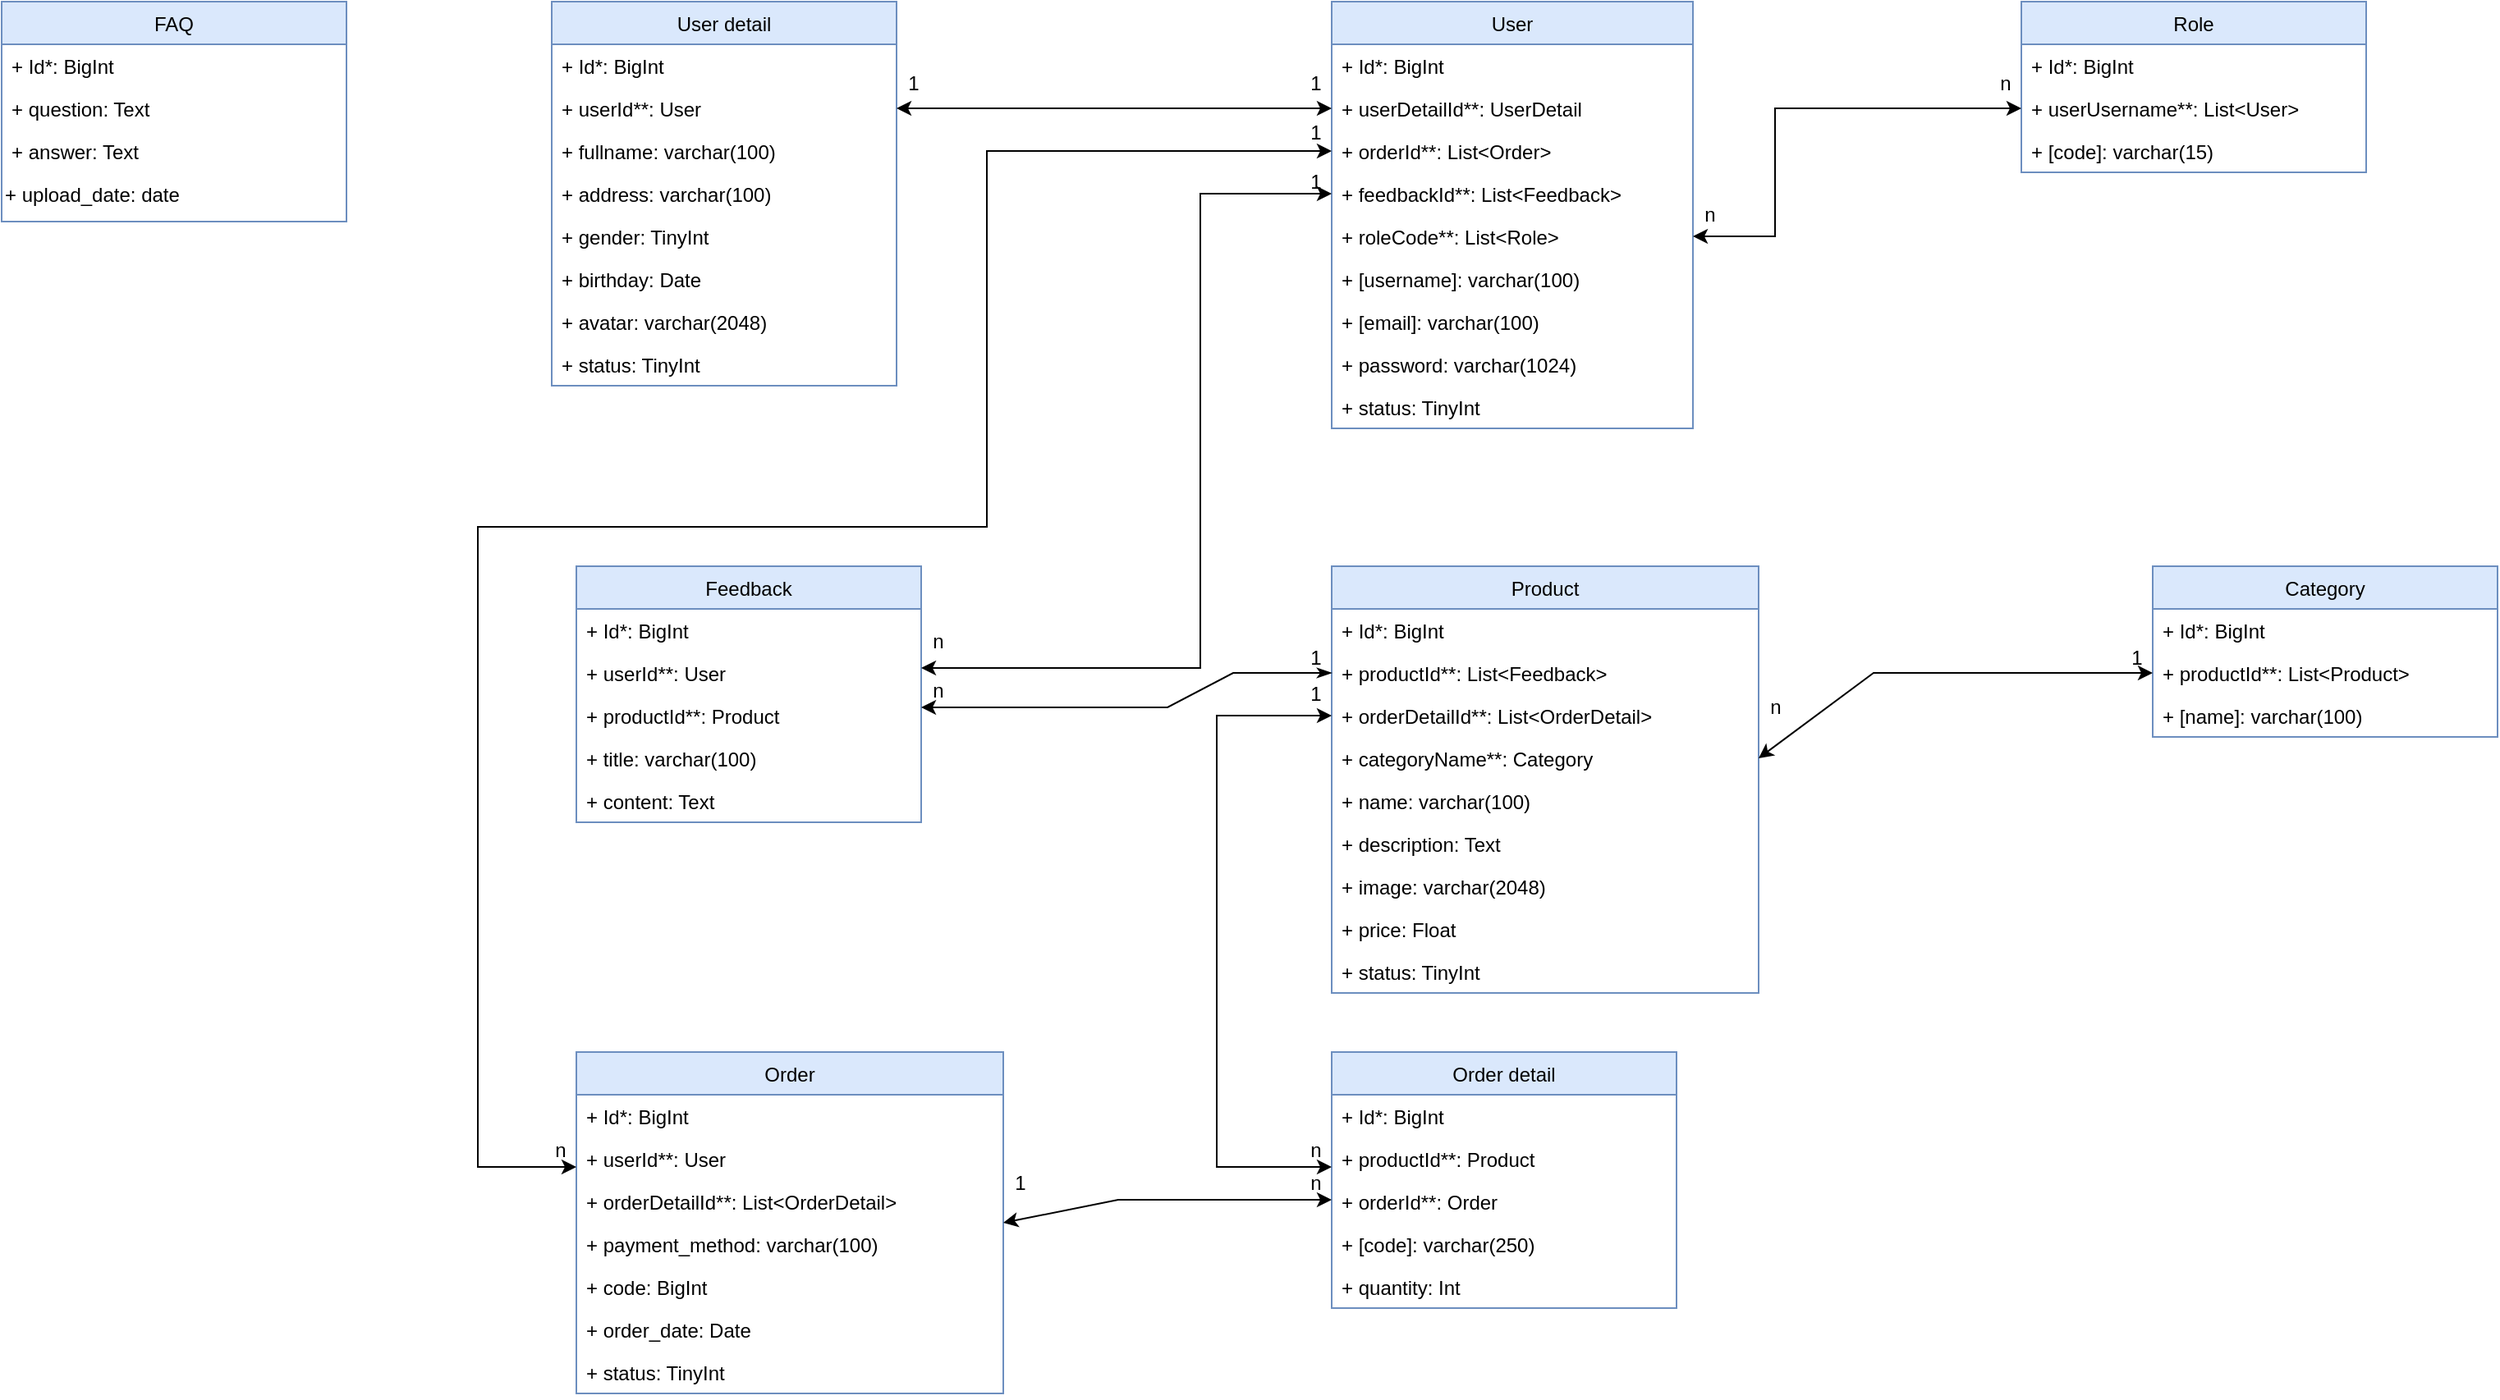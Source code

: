 <mxfile version="13.8.0" type="device"><diagram id="Ty855DdCSDqpzY32EXT_" name="Page-1"><mxGraphModel dx="2910" dy="643" grid="1" gridSize="10" guides="1" tooltips="1" connect="1" arrows="1" fold="1" page="1" pageScale="1" pageWidth="850" pageHeight="1100" math="0" shadow="0"><root><mxCell id="0"/><mxCell id="1" parent="0"/><mxCell id="mGR_Kw9hyo0ap6Zs_oRQ-1" value="User" style="swimlane;fontStyle=0;childLayout=stackLayout;horizontal=1;startSize=26;fillColor=#dae8fc;horizontalStack=0;resizeParent=1;resizeParentMax=0;resizeLast=0;collapsible=1;marginBottom=0;strokeColor=#6c8ebf;" parent="1" vertex="1"><mxGeometry x="-800" y="130" width="220" height="260" as="geometry"><mxRectangle x="80" y="400" width="60" height="26" as="alternateBounds"/></mxGeometry></mxCell><mxCell id="mGR_Kw9hyo0ap6Zs_oRQ-2" value="+ Id*: BigInt" style="text;strokeColor=none;fillColor=none;align=left;verticalAlign=top;spacingLeft=4;spacingRight=4;overflow=hidden;rotatable=0;points=[[0,0.5],[1,0.5]];portConstraint=eastwest;" parent="mGR_Kw9hyo0ap6Zs_oRQ-1" vertex="1"><mxGeometry y="26" width="220" height="26" as="geometry"/></mxCell><mxCell id="GxlW6chcquj0GLAHUk8H-1" value="+ userDetailId**: UserDetail&#xA;" style="text;strokeColor=none;fillColor=none;align=left;verticalAlign=top;spacingLeft=4;spacingRight=4;overflow=hidden;rotatable=0;points=[[0,0.5],[1,0.5]];portConstraint=eastwest;" parent="mGR_Kw9hyo0ap6Zs_oRQ-1" vertex="1"><mxGeometry y="52" width="220" height="26" as="geometry"/></mxCell><mxCell id="GxlW6chcquj0GLAHUk8H-3" value="+ orderId**: List&lt;Order&gt;&#xA;" style="text;strokeColor=none;fillColor=none;align=left;verticalAlign=top;spacingLeft=4;spacingRight=4;overflow=hidden;rotatable=0;points=[[0,0.5],[1,0.5]];portConstraint=eastwest;" parent="mGR_Kw9hyo0ap6Zs_oRQ-1" vertex="1"><mxGeometry y="78" width="220" height="26" as="geometry"/></mxCell><mxCell id="GxlW6chcquj0GLAHUk8H-4" value="+ feedbackId**: List&lt;Feedback&gt;&#xA;" style="text;strokeColor=none;fillColor=none;align=left;verticalAlign=top;spacingLeft=4;spacingRight=4;overflow=hidden;rotatable=0;points=[[0,0.5],[1,0.5]];portConstraint=eastwest;" parent="mGR_Kw9hyo0ap6Zs_oRQ-1" vertex="1"><mxGeometry y="104" width="220" height="26" as="geometry"/></mxCell><mxCell id="GxlW6chcquj0GLAHUk8H-2" value="+ roleCode**: List&lt;Role&gt;&#xA;" style="text;strokeColor=none;fillColor=none;align=left;verticalAlign=top;spacingLeft=4;spacingRight=4;overflow=hidden;rotatable=0;points=[[0,0.5],[1,0.5]];portConstraint=eastwest;" parent="mGR_Kw9hyo0ap6Zs_oRQ-1" vertex="1"><mxGeometry y="130" width="220" height="26" as="geometry"/></mxCell><mxCell id="mGR_Kw9hyo0ap6Zs_oRQ-4" value="+ [username]: varchar(100)&#xA;" style="text;strokeColor=none;fillColor=none;align=left;verticalAlign=top;spacingLeft=4;spacingRight=4;overflow=hidden;rotatable=0;points=[[0,0.5],[1,0.5]];portConstraint=eastwest;" parent="mGR_Kw9hyo0ap6Zs_oRQ-1" vertex="1"><mxGeometry y="156" width="220" height="26" as="geometry"/></mxCell><mxCell id="mGR_Kw9hyo0ap6Zs_oRQ-9" value="+ [email]: varchar(100)&#xA;" style="text;strokeColor=none;fillColor=none;align=left;verticalAlign=top;spacingLeft=4;spacingRight=4;overflow=hidden;rotatable=0;points=[[0,0.5],[1,0.5]];portConstraint=eastwest;" parent="mGR_Kw9hyo0ap6Zs_oRQ-1" vertex="1"><mxGeometry y="182" width="220" height="26" as="geometry"/></mxCell><mxCell id="mGR_Kw9hyo0ap6Zs_oRQ-8" value="+ password: varchar(1024)&#xA;" style="text;strokeColor=none;fillColor=none;align=left;verticalAlign=top;spacingLeft=4;spacingRight=4;overflow=hidden;rotatable=0;points=[[0,0.5],[1,0.5]];portConstraint=eastwest;" parent="mGR_Kw9hyo0ap6Zs_oRQ-1" vertex="1"><mxGeometry y="208" width="220" height="26" as="geometry"/></mxCell><mxCell id="mGR_Kw9hyo0ap6Zs_oRQ-14" value="+ status: TinyInt&#xA;" style="text;strokeColor=none;fillColor=none;align=left;verticalAlign=top;spacingLeft=4;spacingRight=4;overflow=hidden;rotatable=0;points=[[0,0.5],[1,0.5]];portConstraint=eastwest;" parent="mGR_Kw9hyo0ap6Zs_oRQ-1" vertex="1"><mxGeometry y="234" width="220" height="26" as="geometry"/></mxCell><mxCell id="mGR_Kw9hyo0ap6Zs_oRQ-116" value="User detail" style="swimlane;fontStyle=0;childLayout=stackLayout;horizontal=1;startSize=26;fillColor=#dae8fc;horizontalStack=0;resizeParent=1;resizeParentMax=0;resizeLast=0;collapsible=1;marginBottom=0;strokeColor=#6c8ebf;" parent="1" vertex="1"><mxGeometry x="-1275" y="130" width="210" height="234" as="geometry"><mxRectangle x="80" y="400" width="60" height="26" as="alternateBounds"/></mxGeometry></mxCell><mxCell id="mGR_Kw9hyo0ap6Zs_oRQ-117" value="+ Id*: BigInt" style="text;strokeColor=none;fillColor=none;align=left;verticalAlign=top;spacingLeft=4;spacingRight=4;overflow=hidden;rotatable=0;points=[[0,0.5],[1,0.5]];portConstraint=eastwest;" parent="mGR_Kw9hyo0ap6Zs_oRQ-116" vertex="1"><mxGeometry y="26" width="210" height="26" as="geometry"/></mxCell><mxCell id="mGR_Kw9hyo0ap6Zs_oRQ-118" value="+ userId**: User&#xA;" style="text;strokeColor=none;fillColor=none;align=left;verticalAlign=top;spacingLeft=4;spacingRight=4;overflow=hidden;rotatable=0;points=[[0,0.5],[1,0.5]];portConstraint=eastwest;" parent="mGR_Kw9hyo0ap6Zs_oRQ-116" vertex="1"><mxGeometry y="52" width="210" height="26" as="geometry"/></mxCell><mxCell id="mGR_Kw9hyo0ap6Zs_oRQ-121" value="+ fullname: varchar(100)" style="text;strokeColor=none;fillColor=none;align=left;verticalAlign=top;spacingLeft=4;spacingRight=4;overflow=hidden;rotatable=0;points=[[0,0.5],[1,0.5]];portConstraint=eastwest;" parent="mGR_Kw9hyo0ap6Zs_oRQ-116" vertex="1"><mxGeometry y="78" width="210" height="26" as="geometry"/></mxCell><mxCell id="mGR_Kw9hyo0ap6Zs_oRQ-122" value="+ address: varchar(100)&#xA;" style="text;strokeColor=none;fillColor=none;align=left;verticalAlign=top;spacingLeft=4;spacingRight=4;overflow=hidden;rotatable=0;points=[[0,0.5],[1,0.5]];portConstraint=eastwest;" parent="mGR_Kw9hyo0ap6Zs_oRQ-116" vertex="1"><mxGeometry y="104" width="210" height="26" as="geometry"/></mxCell><mxCell id="mGR_Kw9hyo0ap6Zs_oRQ-123" value="+ gender: TinyInt&#xA;" style="text;strokeColor=none;fillColor=none;align=left;verticalAlign=top;spacingLeft=4;spacingRight=4;overflow=hidden;rotatable=0;points=[[0,0.5],[1,0.5]];portConstraint=eastwest;" parent="mGR_Kw9hyo0ap6Zs_oRQ-116" vertex="1"><mxGeometry y="130" width="210" height="26" as="geometry"/></mxCell><mxCell id="mGR_Kw9hyo0ap6Zs_oRQ-124" value="+ birthday: Date&#xA;" style="text;strokeColor=none;fillColor=none;align=left;verticalAlign=top;spacingLeft=4;spacingRight=4;overflow=hidden;rotatable=0;points=[[0,0.5],[1,0.5]];portConstraint=eastwest;" parent="mGR_Kw9hyo0ap6Zs_oRQ-116" vertex="1"><mxGeometry y="156" width="210" height="26" as="geometry"/></mxCell><mxCell id="mGR_Kw9hyo0ap6Zs_oRQ-125" value="+ avatar: varchar(2048)&#xA;" style="text;strokeColor=none;fillColor=none;align=left;verticalAlign=top;spacingLeft=4;spacingRight=4;overflow=hidden;rotatable=0;points=[[0,0.5],[1,0.5]];portConstraint=eastwest;" parent="mGR_Kw9hyo0ap6Zs_oRQ-116" vertex="1"><mxGeometry y="182" width="210" height="26" as="geometry"/></mxCell><mxCell id="mGR_Kw9hyo0ap6Zs_oRQ-126" value="+ status: TinyInt&#xA;" style="text;strokeColor=none;fillColor=none;align=left;verticalAlign=top;spacingLeft=4;spacingRight=4;overflow=hidden;rotatable=0;points=[[0,0.5],[1,0.5]];portConstraint=eastwest;" parent="mGR_Kw9hyo0ap6Zs_oRQ-116" vertex="1"><mxGeometry y="208" width="210" height="26" as="geometry"/></mxCell><mxCell id="mGR_Kw9hyo0ap6Zs_oRQ-128" style="edgeStyle=none;rounded=0;orthogonalLoop=1;jettySize=auto;html=1;entryX=0;entryY=0.5;entryDx=0;entryDy=0;endArrow=classic;endFill=1;startArrow=classic;startFill=1;" parent="1" source="mGR_Kw9hyo0ap6Zs_oRQ-118" target="GxlW6chcquj0GLAHUk8H-1" edge="1"><mxGeometry relative="1" as="geometry"><Array as="points"><mxPoint x="-940" y="195"/></Array></mxGeometry></mxCell><mxCell id="mGR_Kw9hyo0ap6Zs_oRQ-129" value="1" style="text;html=1;align=center;verticalAlign=middle;resizable=0;points=[];autosize=1;" parent="1" vertex="1"><mxGeometry x="-1065" y="170" width="20" height="20" as="geometry"/></mxCell><mxCell id="mGR_Kw9hyo0ap6Zs_oRQ-130" value="1" style="text;html=1;align=center;verticalAlign=middle;resizable=0;points=[];autosize=1;" parent="1" vertex="1"><mxGeometry x="-820" y="170" width="20" height="20" as="geometry"/></mxCell><mxCell id="mGR_Kw9hyo0ap6Zs_oRQ-134" value="n" style="text;html=1;align=center;verticalAlign=middle;resizable=0;points=[];autosize=1;" parent="1" vertex="1"><mxGeometry x="-400" y="170" width="20" height="20" as="geometry"/></mxCell><mxCell id="mGR_Kw9hyo0ap6Zs_oRQ-139" value="n" style="text;html=1;align=center;verticalAlign=middle;resizable=0;points=[];autosize=1;" parent="1" vertex="1"><mxGeometry x="-580" y="250" width="20" height="20" as="geometry"/></mxCell><mxCell id="mGR_Kw9hyo0ap6Zs_oRQ-28" value="Product" style="swimlane;fontStyle=0;childLayout=stackLayout;horizontal=1;startSize=26;fillColor=#dae8fc;horizontalStack=0;resizeParent=1;resizeParentMax=0;resizeLast=0;collapsible=1;marginBottom=0;strokeColor=#6c8ebf;" parent="1" vertex="1"><mxGeometry x="-800" y="474" width="260" height="260" as="geometry"><mxRectangle x="80" y="400" width="60" height="26" as="alternateBounds"/></mxGeometry></mxCell><mxCell id="mGR_Kw9hyo0ap6Zs_oRQ-29" value="+ Id*: BigInt" style="text;strokeColor=none;fillColor=none;align=left;verticalAlign=top;spacingLeft=4;spacingRight=4;overflow=hidden;rotatable=0;points=[[0,0.5],[1,0.5]];portConstraint=eastwest;" parent="mGR_Kw9hyo0ap6Zs_oRQ-28" vertex="1"><mxGeometry y="26" width="260" height="26" as="geometry"/></mxCell><mxCell id="GxlW6chcquj0GLAHUk8H-10" value="+ productId**: List&lt;Feedback&gt;" style="text;strokeColor=none;fillColor=none;align=left;verticalAlign=top;spacingLeft=4;spacingRight=4;overflow=hidden;rotatable=0;points=[[0,0.5],[1,0.5]];portConstraint=eastwest;" parent="mGR_Kw9hyo0ap6Zs_oRQ-28" vertex="1"><mxGeometry y="52" width="260" height="26" as="geometry"/></mxCell><mxCell id="GxlW6chcquj0GLAHUk8H-11" value="+ orderDetailId**: List&lt;OrderDetail&gt;" style="text;strokeColor=none;fillColor=none;align=left;verticalAlign=top;spacingLeft=4;spacingRight=4;overflow=hidden;rotatable=0;points=[[0,0.5],[1,0.5]];portConstraint=eastwest;" parent="mGR_Kw9hyo0ap6Zs_oRQ-28" vertex="1"><mxGeometry y="78" width="260" height="26" as="geometry"/></mxCell><mxCell id="mGR_Kw9hyo0ap6Zs_oRQ-142" value="+ categoryName**: Category&#xA;" style="text;strokeColor=none;fillColor=none;align=left;verticalAlign=top;spacingLeft=4;spacingRight=4;overflow=hidden;rotatable=0;points=[[0,0.5],[1,0.5]];portConstraint=eastwest;" parent="mGR_Kw9hyo0ap6Zs_oRQ-28" vertex="1"><mxGeometry y="104" width="260" height="26" as="geometry"/></mxCell><mxCell id="mGR_Kw9hyo0ap6Zs_oRQ-30" value="+ name: varchar(100)&#xA;" style="text;strokeColor=none;fillColor=none;align=left;verticalAlign=top;spacingLeft=4;spacingRight=4;overflow=hidden;rotatable=0;points=[[0,0.5],[1,0.5]];portConstraint=eastwest;" parent="mGR_Kw9hyo0ap6Zs_oRQ-28" vertex="1"><mxGeometry y="130" width="260" height="26" as="geometry"/></mxCell><mxCell id="mGR_Kw9hyo0ap6Zs_oRQ-31" value="+ description: Text&#xA;" style="text;strokeColor=none;fillColor=none;align=left;verticalAlign=top;spacingLeft=4;spacingRight=4;overflow=hidden;rotatable=0;points=[[0,0.5],[1,0.5]];portConstraint=eastwest;" parent="mGR_Kw9hyo0ap6Zs_oRQ-28" vertex="1"><mxGeometry y="156" width="260" height="26" as="geometry"/></mxCell><mxCell id="mGR_Kw9hyo0ap6Zs_oRQ-32" value="+ image: varchar(2048)&#xA;" style="text;strokeColor=none;fillColor=none;align=left;verticalAlign=top;spacingLeft=4;spacingRight=4;overflow=hidden;rotatable=0;points=[[0,0.5],[1,0.5]];portConstraint=eastwest;" parent="mGR_Kw9hyo0ap6Zs_oRQ-28" vertex="1"><mxGeometry y="182" width="260" height="26" as="geometry"/></mxCell><mxCell id="mGR_Kw9hyo0ap6Zs_oRQ-33" value="+ price: Float&#xA;" style="text;strokeColor=none;fillColor=none;align=left;verticalAlign=top;spacingLeft=4;spacingRight=4;overflow=hidden;rotatable=0;points=[[0,0.5],[1,0.5]];portConstraint=eastwest;" parent="mGR_Kw9hyo0ap6Zs_oRQ-28" vertex="1"><mxGeometry y="208" width="260" height="26" as="geometry"/></mxCell><mxCell id="mGR_Kw9hyo0ap6Zs_oRQ-39" value="+ status: TinyInt&#xA;" style="text;strokeColor=none;fillColor=none;align=left;verticalAlign=top;spacingLeft=4;spacingRight=4;overflow=hidden;rotatable=0;points=[[0,0.5],[1,0.5]];portConstraint=eastwest;" parent="mGR_Kw9hyo0ap6Zs_oRQ-28" vertex="1"><mxGeometry y="234" width="260" height="26" as="geometry"/></mxCell><mxCell id="mGR_Kw9hyo0ap6Zs_oRQ-102" value="Order detail" style="swimlane;fontStyle=0;childLayout=stackLayout;horizontal=1;startSize=26;fillColor=#dae8fc;horizontalStack=0;resizeParent=1;resizeParentMax=0;resizeLast=0;collapsible=1;marginBottom=0;strokeColor=#6c8ebf;" parent="1" vertex="1"><mxGeometry x="-800" y="770" width="210" height="156" as="geometry"><mxRectangle x="80" y="400" width="60" height="26" as="alternateBounds"/></mxGeometry></mxCell><mxCell id="mGR_Kw9hyo0ap6Zs_oRQ-103" value="+ Id*: BigInt" style="text;strokeColor=none;fillColor=none;align=left;verticalAlign=top;spacingLeft=4;spacingRight=4;overflow=hidden;rotatable=0;points=[[0,0.5],[1,0.5]];portConstraint=eastwest;" parent="mGR_Kw9hyo0ap6Zs_oRQ-102" vertex="1"><mxGeometry y="26" width="210" height="26" as="geometry"/></mxCell><mxCell id="mGR_Kw9hyo0ap6Zs_oRQ-104" value="+ productId**: Product&#xA;" style="text;strokeColor=none;fillColor=none;align=left;verticalAlign=top;spacingLeft=4;spacingRight=4;overflow=hidden;rotatable=0;points=[[0,0.5],[1,0.5]];portConstraint=eastwest;" parent="mGR_Kw9hyo0ap6Zs_oRQ-102" vertex="1"><mxGeometry y="52" width="210" height="26" as="geometry"/></mxCell><mxCell id="mGR_Kw9hyo0ap6Zs_oRQ-105" value="+ orderId**: Order&#xA;" style="text;strokeColor=none;fillColor=none;align=left;verticalAlign=top;spacingLeft=4;spacingRight=4;overflow=hidden;rotatable=0;points=[[0,0.5],[1,0.5]];portConstraint=eastwest;" parent="mGR_Kw9hyo0ap6Zs_oRQ-102" vertex="1"><mxGeometry y="78" width="210" height="26" as="geometry"/></mxCell><mxCell id="mGR_Kw9hyo0ap6Zs_oRQ-106" value="+ [code]: varchar(250)&#xA;" style="text;strokeColor=none;fillColor=none;align=left;verticalAlign=top;spacingLeft=4;spacingRight=4;overflow=hidden;rotatable=0;points=[[0,0.5],[1,0.5]];portConstraint=eastwest;" parent="mGR_Kw9hyo0ap6Zs_oRQ-102" vertex="1"><mxGeometry y="104" width="210" height="26" as="geometry"/></mxCell><mxCell id="mGR_Kw9hyo0ap6Zs_oRQ-108" value="+ quantity: Int" style="text;strokeColor=none;fillColor=none;align=left;verticalAlign=top;spacingLeft=4;spacingRight=4;overflow=hidden;rotatable=0;points=[[0,0.5],[1,0.5]];portConstraint=eastwest;" parent="mGR_Kw9hyo0ap6Zs_oRQ-102" vertex="1"><mxGeometry y="130" width="210" height="26" as="geometry"/></mxCell><mxCell id="mGR_Kw9hyo0ap6Zs_oRQ-90" value="Category" style="swimlane;fontStyle=0;childLayout=stackLayout;horizontal=1;startSize=26;fillColor=#dae8fc;horizontalStack=0;resizeParent=1;resizeParentMax=0;resizeLast=0;collapsible=1;marginBottom=0;strokeColor=#6c8ebf;" parent="1" vertex="1"><mxGeometry x="-300" y="474" width="210" height="104" as="geometry"><mxRectangle x="80" y="400" width="60" height="26" as="alternateBounds"/></mxGeometry></mxCell><mxCell id="mGR_Kw9hyo0ap6Zs_oRQ-91" value="+ Id*: BigInt" style="text;strokeColor=none;fillColor=none;align=left;verticalAlign=top;spacingLeft=4;spacingRight=4;overflow=hidden;rotatable=0;points=[[0,0.5],[1,0.5]];portConstraint=eastwest;" parent="mGR_Kw9hyo0ap6Zs_oRQ-90" vertex="1"><mxGeometry y="26" width="210" height="26" as="geometry"/></mxCell><mxCell id="GxlW6chcquj0GLAHUk8H-15" value="+ productId**: List&lt;Product&gt;&#xA;" style="text;strokeColor=none;fillColor=none;align=left;verticalAlign=top;spacingLeft=4;spacingRight=4;overflow=hidden;rotatable=0;points=[[0,0.5],[1,0.5]];portConstraint=eastwest;" parent="mGR_Kw9hyo0ap6Zs_oRQ-90" vertex="1"><mxGeometry y="52" width="210" height="26" as="geometry"/></mxCell><mxCell id="mGR_Kw9hyo0ap6Zs_oRQ-92" value="+ [name]: varchar(100)&#xA;&#xA;&#xA;" style="text;strokeColor=none;fillColor=none;align=left;verticalAlign=top;spacingLeft=4;spacingRight=4;overflow=hidden;rotatable=0;points=[[0,0.5],[1,0.5]];portConstraint=eastwest;" parent="mGR_Kw9hyo0ap6Zs_oRQ-90" vertex="1"><mxGeometry y="78" width="210" height="26" as="geometry"/></mxCell><mxCell id="mGR_Kw9hyo0ap6Zs_oRQ-143" style="edgeStyle=none;rounded=0;orthogonalLoop=1;jettySize=auto;html=1;endArrow=classic;endFill=1;entryX=0;entryY=0.5;entryDx=0;entryDy=0;exitX=1;exitY=0.5;exitDx=0;exitDy=0;startArrow=classic;startFill=1;" parent="1" source="mGR_Kw9hyo0ap6Zs_oRQ-142" target="GxlW6chcquj0GLAHUk8H-15" edge="1"><mxGeometry relative="1" as="geometry"><mxPoint x="-300" y="511.0" as="targetPoint"/><mxPoint x="-620" y="589" as="sourcePoint"/><Array as="points"><mxPoint x="-470" y="539"/></Array></mxGeometry></mxCell><mxCell id="mGR_Kw9hyo0ap6Zs_oRQ-144" value="n" style="text;html=1;align=center;verticalAlign=middle;resizable=0;points=[];autosize=1;" parent="1" vertex="1"><mxGeometry x="-540" y="550" width="20" height="20" as="geometry"/></mxCell><mxCell id="mGR_Kw9hyo0ap6Zs_oRQ-145" value="1" style="text;html=1;align=center;verticalAlign=middle;resizable=0;points=[];autosize=1;" parent="1" vertex="1"><mxGeometry x="-320" y="520" width="20" height="20" as="geometry"/></mxCell><mxCell id="mGR_Kw9hyo0ap6Zs_oRQ-65" value="Feedback" style="swimlane;fontStyle=0;childLayout=stackLayout;horizontal=1;startSize=26;fillColor=#dae8fc;horizontalStack=0;resizeParent=1;resizeParentMax=0;resizeLast=0;collapsible=1;marginBottom=0;strokeColor=#6c8ebf;" parent="1" vertex="1"><mxGeometry x="-1260" y="474" width="210" height="156" as="geometry"><mxRectangle x="80" y="400" width="60" height="26" as="alternateBounds"/></mxGeometry></mxCell><mxCell id="mGR_Kw9hyo0ap6Zs_oRQ-66" value="+ Id*: BigInt" style="text;strokeColor=none;fillColor=none;align=left;verticalAlign=top;spacingLeft=4;spacingRight=4;overflow=hidden;rotatable=0;points=[[0,0.5],[1,0.5]];portConstraint=eastwest;" parent="mGR_Kw9hyo0ap6Zs_oRQ-65" vertex="1"><mxGeometry y="26" width="210" height="26" as="geometry"/></mxCell><mxCell id="mGR_Kw9hyo0ap6Zs_oRQ-146" value="+ userId**: User&#xA;" style="text;strokeColor=none;fillColor=none;align=left;verticalAlign=top;spacingLeft=4;spacingRight=4;overflow=hidden;rotatable=0;points=[[0,0.5],[1,0.5]];portConstraint=eastwest;" parent="mGR_Kw9hyo0ap6Zs_oRQ-65" vertex="1"><mxGeometry y="52" width="210" height="26" as="geometry"/></mxCell><mxCell id="mGR_Kw9hyo0ap6Zs_oRQ-115" value="+ productId**: Product&#xA;" style="text;strokeColor=none;fillColor=none;align=left;verticalAlign=top;spacingLeft=4;spacingRight=4;overflow=hidden;rotatable=0;points=[[0,0.5],[1,0.5]];portConstraint=eastwest;" parent="mGR_Kw9hyo0ap6Zs_oRQ-65" vertex="1"><mxGeometry y="78" width="210" height="26" as="geometry"/></mxCell><mxCell id="mGR_Kw9hyo0ap6Zs_oRQ-68" value="+ title: varchar(100)&#xA;" style="text;strokeColor=none;fillColor=none;align=left;verticalAlign=top;spacingLeft=4;spacingRight=4;overflow=hidden;rotatable=0;points=[[0,0.5],[1,0.5]];portConstraint=eastwest;" parent="mGR_Kw9hyo0ap6Zs_oRQ-65" vertex="1"><mxGeometry y="104" width="210" height="26" as="geometry"/></mxCell><mxCell id="mGR_Kw9hyo0ap6Zs_oRQ-69" value="+ content: Text&#xA;" style="text;strokeColor=none;fillColor=none;align=left;verticalAlign=top;spacingLeft=4;spacingRight=4;overflow=hidden;rotatable=0;points=[[0,0.5],[1,0.5]];portConstraint=eastwest;" parent="mGR_Kw9hyo0ap6Zs_oRQ-65" vertex="1"><mxGeometry y="130" width="210" height="26" as="geometry"/></mxCell><mxCell id="mGR_Kw9hyo0ap6Zs_oRQ-147" style="edgeStyle=none;rounded=0;orthogonalLoop=1;jettySize=auto;html=1;endArrow=classic;endFill=1;entryX=0;entryY=0.5;entryDx=0;entryDy=0;startArrow=classic;startFill=1;" parent="1" target="GxlW6chcquj0GLAHUk8H-4" edge="1"><mxGeometry relative="1" as="geometry"><mxPoint x="-1050" y="536" as="sourcePoint"/><mxPoint x="-820" y="220" as="targetPoint"/><Array as="points"><mxPoint x="-880" y="536"/><mxPoint x="-880" y="247"/></Array></mxGeometry></mxCell><mxCell id="mGR_Kw9hyo0ap6Zs_oRQ-148" value="n" style="text;html=1;align=center;verticalAlign=middle;resizable=0;points=[];autosize=1;" parent="1" vertex="1"><mxGeometry x="-1050" y="510" width="20" height="20" as="geometry"/></mxCell><mxCell id="mGR_Kw9hyo0ap6Zs_oRQ-151" style="edgeStyle=none;rounded=0;orthogonalLoop=1;jettySize=auto;html=1;endArrow=classicThin;endFill=1;exitX=1;exitY=0.5;exitDx=0;exitDy=0;entryX=0;entryY=0.5;entryDx=0;entryDy=0;startArrow=classic;startFill=1;" parent="1" target="GxlW6chcquj0GLAHUk8H-10" edge="1"><mxGeometry relative="1" as="geometry"><mxPoint x="-820" y="560" as="targetPoint"/><mxPoint x="-1050" y="560" as="sourcePoint"/><Array as="points"><mxPoint x="-900" y="560"/><mxPoint x="-860" y="539"/></Array></mxGeometry></mxCell><mxCell id="mGR_Kw9hyo0ap6Zs_oRQ-152" value="n" style="text;html=1;align=center;verticalAlign=middle;resizable=0;points=[];autosize=1;" parent="1" vertex="1"><mxGeometry x="-1050" y="540" width="20" height="20" as="geometry"/></mxCell><mxCell id="mGR_Kw9hyo0ap6Zs_oRQ-153" value="1" style="text;html=1;align=center;verticalAlign=middle;resizable=0;points=[];autosize=1;" parent="1" vertex="1"><mxGeometry x="-820" y="520" width="20" height="20" as="geometry"/></mxCell><mxCell id="mGR_Kw9hyo0ap6Zs_oRQ-53" value="Order" style="swimlane;fontStyle=0;childLayout=stackLayout;horizontal=1;startSize=26;fillColor=#dae8fc;horizontalStack=0;resizeParent=1;resizeParentMax=0;resizeLast=0;collapsible=1;marginBottom=0;strokeColor=#6c8ebf;" parent="1" vertex="1"><mxGeometry x="-1260" y="770" width="260" height="208" as="geometry"><mxRectangle x="80" y="400" width="60" height="26" as="alternateBounds"/></mxGeometry></mxCell><mxCell id="mGR_Kw9hyo0ap6Zs_oRQ-54" value="+ Id*: BigInt" style="text;strokeColor=none;fillColor=none;align=left;verticalAlign=top;spacingLeft=4;spacingRight=4;overflow=hidden;rotatable=0;points=[[0,0.5],[1,0.5]];portConstraint=eastwest;" parent="mGR_Kw9hyo0ap6Zs_oRQ-53" vertex="1"><mxGeometry y="26" width="260" height="26" as="geometry"/></mxCell><mxCell id="mGR_Kw9hyo0ap6Zs_oRQ-55" value="+ userId**: User&#xA;" style="text;strokeColor=none;fillColor=none;align=left;verticalAlign=top;spacingLeft=4;spacingRight=4;overflow=hidden;rotatable=0;points=[[0,0.5],[1,0.5]];portConstraint=eastwest;" parent="mGR_Kw9hyo0ap6Zs_oRQ-53" vertex="1"><mxGeometry y="52" width="260" height="26" as="geometry"/></mxCell><mxCell id="GxlW6chcquj0GLAHUk8H-12" value="+ orderDetailId**: List&lt;OrderDetail&gt;&#xA;" style="text;strokeColor=none;fillColor=none;align=left;verticalAlign=top;spacingLeft=4;spacingRight=4;overflow=hidden;rotatable=0;points=[[0,0.5],[1,0.5]];portConstraint=eastwest;" parent="mGR_Kw9hyo0ap6Zs_oRQ-53" vertex="1"><mxGeometry y="78" width="260" height="26" as="geometry"/></mxCell><mxCell id="mGR_Kw9hyo0ap6Zs_oRQ-58" value="+ payment_method: varchar(100)&#xA;" style="text;strokeColor=none;fillColor=none;align=left;verticalAlign=top;spacingLeft=4;spacingRight=4;overflow=hidden;rotatable=0;points=[[0,0.5],[1,0.5]];portConstraint=eastwest;" parent="mGR_Kw9hyo0ap6Zs_oRQ-53" vertex="1"><mxGeometry y="104" width="260" height="26" as="geometry"/></mxCell><mxCell id="mGR_Kw9hyo0ap6Zs_oRQ-59" value="+ code: BigInt" style="text;strokeColor=none;fillColor=none;align=left;verticalAlign=top;spacingLeft=4;spacingRight=4;overflow=hidden;rotatable=0;points=[[0,0.5],[1,0.5]];portConstraint=eastwest;" parent="mGR_Kw9hyo0ap6Zs_oRQ-53" vertex="1"><mxGeometry y="130" width="260" height="26" as="geometry"/></mxCell><mxCell id="Dx2hRoHsWDK_0Gh8f-aB-1" value="+ order_date: Date" style="text;strokeColor=none;fillColor=none;align=left;verticalAlign=top;spacingLeft=4;spacingRight=4;overflow=hidden;rotatable=0;points=[[0,0.5],[1,0.5]];portConstraint=eastwest;" vertex="1" parent="mGR_Kw9hyo0ap6Zs_oRQ-53"><mxGeometry y="156" width="260" height="26" as="geometry"/></mxCell><mxCell id="mGR_Kw9hyo0ap6Zs_oRQ-113" value="+ status: TinyInt&#xA;" style="text;strokeColor=none;fillColor=none;align=left;verticalAlign=top;spacingLeft=4;spacingRight=4;overflow=hidden;rotatable=0;points=[[0,0.5],[1,0.5]];portConstraint=eastwest;" parent="mGR_Kw9hyo0ap6Zs_oRQ-53" vertex="1"><mxGeometry y="182" width="260" height="26" as="geometry"/></mxCell><mxCell id="mGR_Kw9hyo0ap6Zs_oRQ-154" style="edgeStyle=none;rounded=0;orthogonalLoop=1;jettySize=auto;html=1;endArrow=classic;endFill=1;entryX=0;entryY=0.5;entryDx=0;entryDy=0;exitX=1;exitY=0.5;exitDx=0;exitDy=0;startArrow=classic;startFill=1;" parent="1" source="mGR_Kw9hyo0ap6Zs_oRQ-53" edge="1"><mxGeometry relative="1" as="geometry"><mxPoint x="-800" y="860" as="targetPoint"/><mxPoint x="-1000" y="810" as="sourcePoint"/><Array as="points"><mxPoint x="-930" y="860"/><mxPoint x="-860" y="860"/></Array></mxGeometry></mxCell><mxCell id="mGR_Kw9hyo0ap6Zs_oRQ-155" value="1" style="text;html=1;align=center;verticalAlign=middle;resizable=0;points=[];autosize=1;" parent="1" vertex="1"><mxGeometry x="-1000" y="840" width="20" height="20" as="geometry"/></mxCell><mxCell id="mGR_Kw9hyo0ap6Zs_oRQ-156" value="n" style="text;html=1;align=center;verticalAlign=middle;resizable=0;points=[];autosize=1;" parent="1" vertex="1"><mxGeometry x="-820" y="840" width="20" height="20" as="geometry"/></mxCell><mxCell id="mGR_Kw9hyo0ap6Zs_oRQ-157" style="edgeStyle=none;rounded=0;orthogonalLoop=1;jettySize=auto;html=1;endArrow=classic;endFill=1;entryX=0;entryY=0.5;entryDx=0;entryDy=0;exitX=0;exitY=0.5;exitDx=0;exitDy=0;startArrow=classic;startFill=1;" parent="1" source="GxlW6chcquj0GLAHUk8H-11" edge="1"><mxGeometry relative="1" as="geometry"><mxPoint x="-800" y="840" as="targetPoint"/><mxPoint x="-870" y="610" as="sourcePoint"/><Array as="points"><mxPoint x="-870" y="565"/><mxPoint x="-870" y="840"/></Array></mxGeometry></mxCell><mxCell id="mGR_Kw9hyo0ap6Zs_oRQ-158" value="n" style="text;html=1;align=center;verticalAlign=middle;resizable=0;points=[];autosize=1;" parent="1" vertex="1"><mxGeometry x="-820" y="820" width="20" height="20" as="geometry"/></mxCell><mxCell id="mGR_Kw9hyo0ap6Zs_oRQ-159" style="edgeStyle=none;rounded=0;orthogonalLoop=1;jettySize=auto;html=1;endArrow=classic;endFill=1;entryX=0;entryY=0.5;entryDx=0;entryDy=0;exitX=0;exitY=0.5;exitDx=0;exitDy=0;startArrow=classic;startFill=1;" parent="1" source="GxlW6chcquj0GLAHUk8H-3" edge="1"><mxGeometry relative="1" as="geometry"><mxPoint x="-1260" y="840.0" as="targetPoint"/><mxPoint x="-1010" y="240" as="sourcePoint"/><Array as="points"><mxPoint x="-1010" y="221"/><mxPoint x="-1010" y="450"/><mxPoint x="-1320" y="450"/><mxPoint x="-1320" y="840"/></Array></mxGeometry></mxCell><mxCell id="mGR_Kw9hyo0ap6Zs_oRQ-160" value="n" style="text;html=1;align=center;verticalAlign=middle;resizable=0;points=[];autosize=1;" parent="1" vertex="1"><mxGeometry x="-1280" y="820" width="20" height="20" as="geometry"/></mxCell><mxCell id="mGR_Kw9hyo0ap6Zs_oRQ-77" value="Role" style="swimlane;fontStyle=0;childLayout=stackLayout;horizontal=1;startSize=26;fillColor=#dae8fc;horizontalStack=0;resizeParent=1;resizeParentMax=0;resizeLast=0;collapsible=1;marginBottom=0;strokeColor=#6c8ebf;" parent="1" vertex="1"><mxGeometry x="-380" y="130" width="210" height="104" as="geometry"><mxRectangle x="80" y="400" width="60" height="26" as="alternateBounds"/></mxGeometry></mxCell><mxCell id="mGR_Kw9hyo0ap6Zs_oRQ-78" value="+ Id*: BigInt" style="text;strokeColor=none;fillColor=none;align=left;verticalAlign=top;spacingLeft=4;spacingRight=4;overflow=hidden;rotatable=0;points=[[0,0.5],[1,0.5]];portConstraint=eastwest;" parent="mGR_Kw9hyo0ap6Zs_oRQ-77" vertex="1"><mxGeometry y="26" width="210" height="26" as="geometry"/></mxCell><mxCell id="GxlW6chcquj0GLAHUk8H-6" value="+ userUsername**: List&lt;User&gt;&#xA;" style="text;strokeColor=none;fillColor=none;align=left;verticalAlign=top;spacingLeft=4;spacingRight=4;overflow=hidden;rotatable=0;points=[[0,0.5],[1,0.5]];portConstraint=eastwest;" parent="mGR_Kw9hyo0ap6Zs_oRQ-77" vertex="1"><mxGeometry y="52" width="210" height="26" as="geometry"/></mxCell><mxCell id="mGR_Kw9hyo0ap6Zs_oRQ-79" value="+ [code]: varchar(15)&#xA;" style="text;strokeColor=none;fillColor=none;align=left;verticalAlign=top;spacingLeft=4;spacingRight=4;overflow=hidden;rotatable=0;points=[[0,0.5],[1,0.5]];portConstraint=eastwest;" parent="mGR_Kw9hyo0ap6Zs_oRQ-77" vertex="1"><mxGeometry y="78" width="210" height="26" as="geometry"/></mxCell><mxCell id="GxlW6chcquj0GLAHUk8H-5" style="edgeStyle=orthogonalEdgeStyle;rounded=0;orthogonalLoop=1;jettySize=auto;html=1;startArrow=classic;startFill=1;endArrow=classic;endFill=1;entryX=0;entryY=0.5;entryDx=0;entryDy=0;" parent="1" source="GxlW6chcquj0GLAHUk8H-2" target="GxlW6chcquj0GLAHUk8H-6" edge="1"><mxGeometry relative="1" as="geometry"><mxPoint x="-480" y="130" as="targetPoint"/><Array as="points"><mxPoint x="-530" y="273"/><mxPoint x="-530" y="195"/></Array></mxGeometry></mxCell><mxCell id="GxlW6chcquj0GLAHUk8H-7" value="1" style="text;html=1;align=center;verticalAlign=middle;resizable=0;points=[];autosize=1;" parent="1" vertex="1"><mxGeometry x="-820" y="230" width="20" height="20" as="geometry"/></mxCell><mxCell id="GxlW6chcquj0GLAHUk8H-8" value="1" style="text;html=1;align=center;verticalAlign=middle;resizable=0;points=[];autosize=1;" parent="1" vertex="1"><mxGeometry x="-820" y="200" width="20" height="20" as="geometry"/></mxCell><mxCell id="GxlW6chcquj0GLAHUk8H-13" value="1" style="text;html=1;align=center;verticalAlign=middle;resizable=0;points=[];autosize=1;" parent="1" vertex="1"><mxGeometry x="-820" y="542" width="20" height="20" as="geometry"/></mxCell><mxCell id="mGR_Kw9hyo0ap6Zs_oRQ-41" value="FAQ" style="swimlane;fontStyle=0;childLayout=stackLayout;horizontal=1;startSize=26;fillColor=#dae8fc;horizontalStack=0;resizeParent=1;resizeParentMax=0;resizeLast=0;collapsible=1;marginBottom=0;strokeColor=#6c8ebf;" parent="1" vertex="1"><mxGeometry x="-1610" y="130" width="210" height="134" as="geometry"><mxRectangle x="80" y="400" width="60" height="26" as="alternateBounds"/></mxGeometry></mxCell><mxCell id="mGR_Kw9hyo0ap6Zs_oRQ-42" value="+ Id*: BigInt" style="text;strokeColor=none;fillColor=none;align=left;verticalAlign=top;spacingLeft=4;spacingRight=4;overflow=hidden;rotatable=0;points=[[0,0.5],[1,0.5]];portConstraint=eastwest;" parent="mGR_Kw9hyo0ap6Zs_oRQ-41" vertex="1"><mxGeometry y="26" width="210" height="26" as="geometry"/></mxCell><mxCell id="mGR_Kw9hyo0ap6Zs_oRQ-43" value="+ question: Text&#xA;" style="text;strokeColor=none;fillColor=none;align=left;verticalAlign=top;spacingLeft=4;spacingRight=4;overflow=hidden;rotatable=0;points=[[0,0.5],[1,0.5]];portConstraint=eastwest;" parent="mGR_Kw9hyo0ap6Zs_oRQ-41" vertex="1"><mxGeometry y="52" width="210" height="26" as="geometry"/></mxCell><mxCell id="mGR_Kw9hyo0ap6Zs_oRQ-44" value="+ answer: Text&#xA;" style="text;strokeColor=none;fillColor=none;align=left;verticalAlign=top;spacingLeft=4;spacingRight=4;overflow=hidden;rotatable=0;points=[[0,0.5],[1,0.5]];portConstraint=eastwest;" parent="mGR_Kw9hyo0ap6Zs_oRQ-41" vertex="1"><mxGeometry y="78" width="210" height="26" as="geometry"/></mxCell><mxCell id="mGR_Kw9hyo0ap6Zs_oRQ-114" value="+ upload_date: date" style="text;whiteSpace=wrap;html=1;" parent="mGR_Kw9hyo0ap6Zs_oRQ-41" vertex="1"><mxGeometry y="104" width="210" height="30" as="geometry"/></mxCell></root></mxGraphModel></diagram></mxfile>